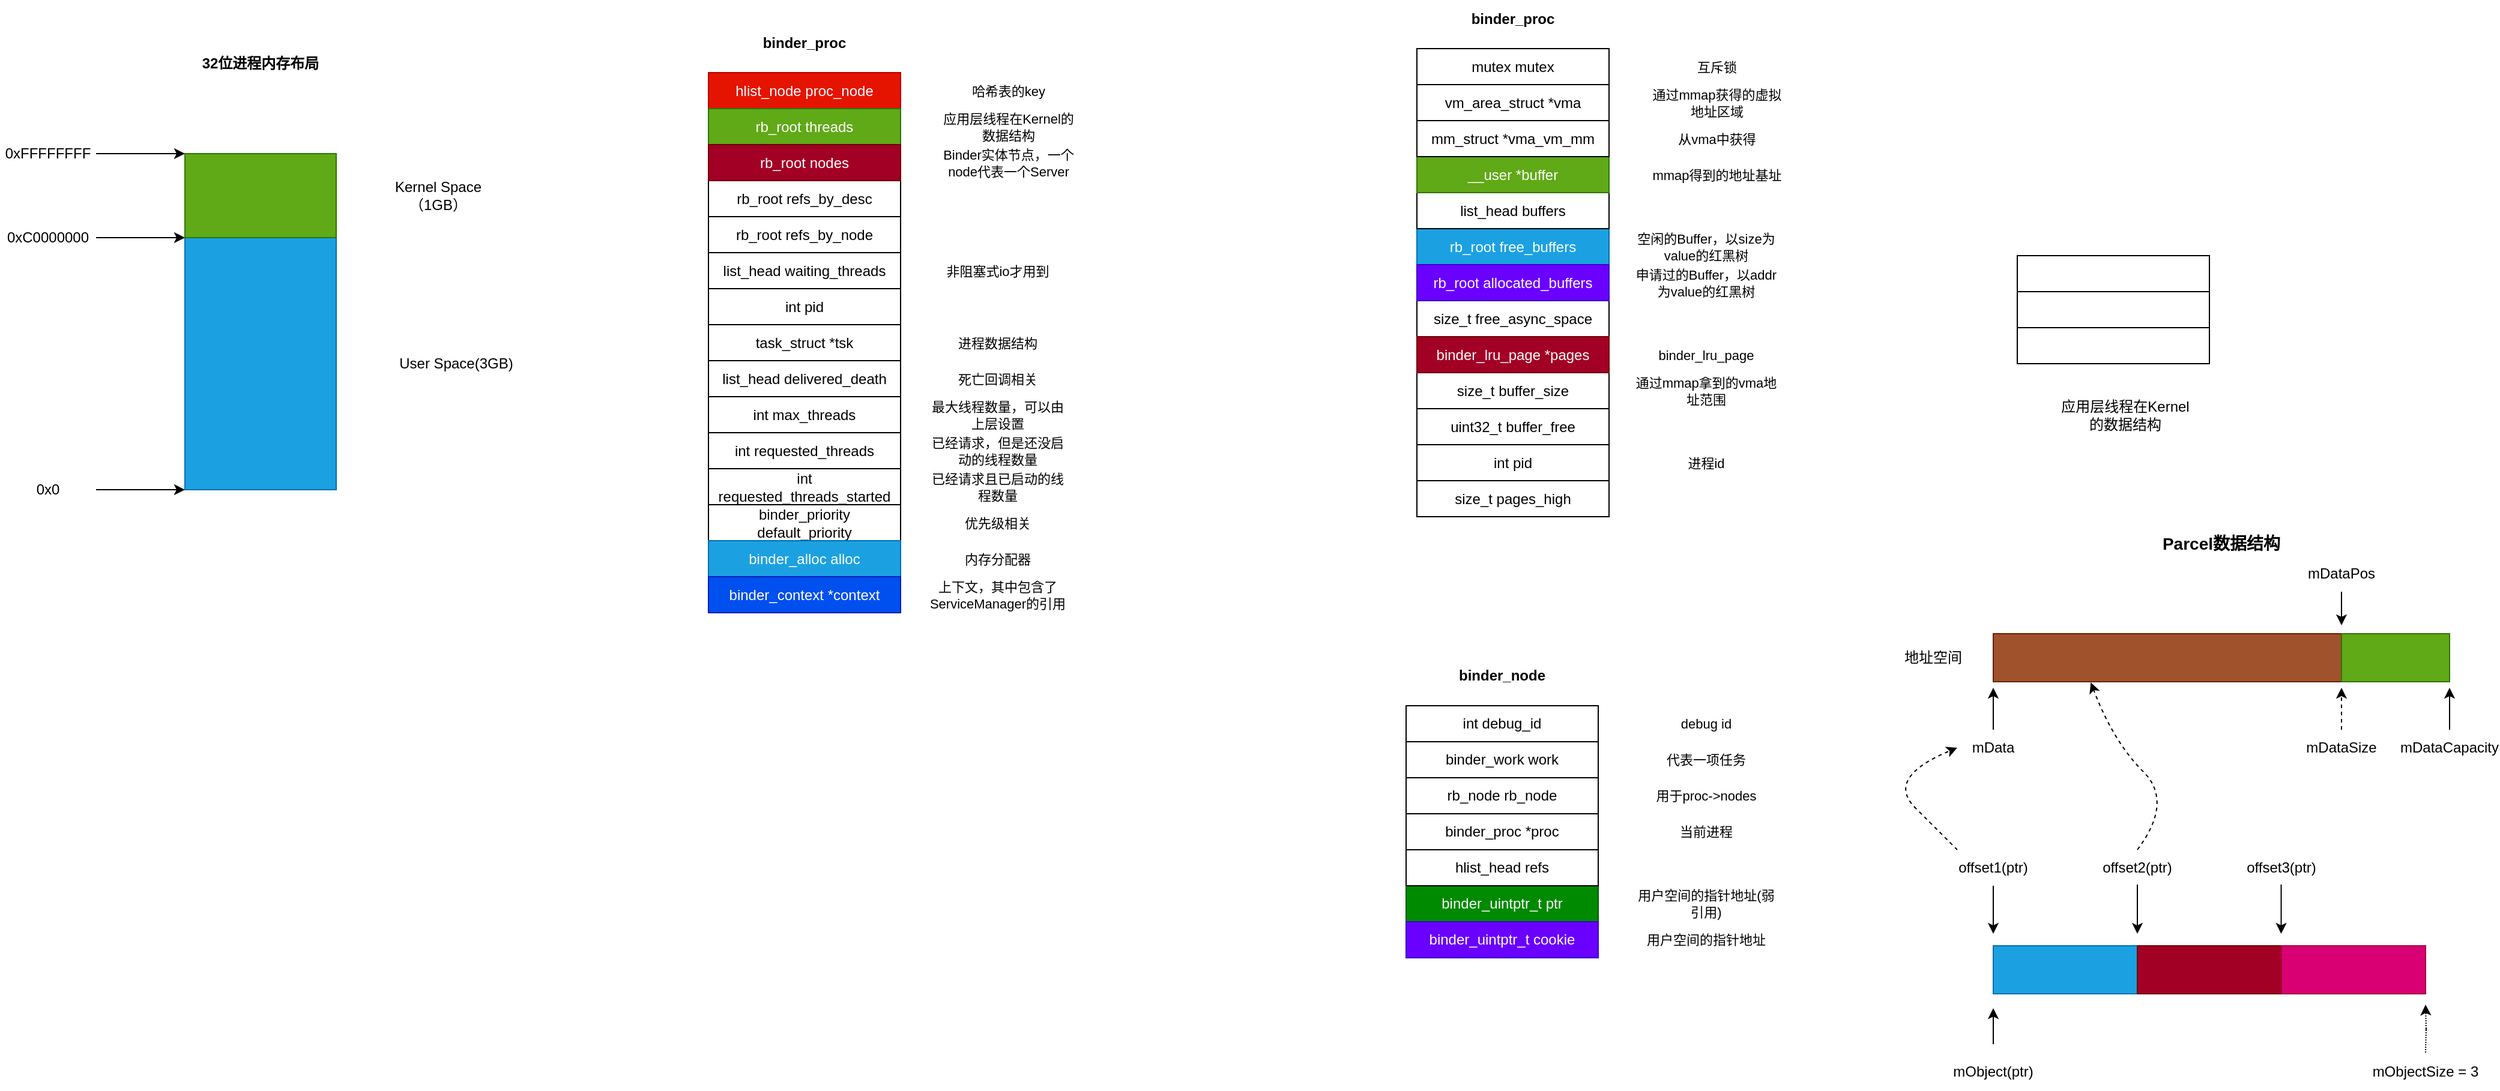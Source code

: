 <mxfile version="20.8.23" type="github">
  <diagram name="第 1 页" id="VdirA_TrU_qkNDLxWXSQ">
    <mxGraphModel dx="1250" dy="661" grid="1" gridSize="10" guides="1" tooltips="1" connect="1" arrows="1" fold="1" page="1" pageScale="1" pageWidth="827" pageHeight="1169" math="0" shadow="0">
      <root>
        <mxCell id="0" />
        <mxCell id="1" parent="0" />
        <mxCell id="vteoiXjWMdSy1sNOXZ3i-1" value="" style="rounded=0;whiteSpace=wrap;html=1;fillColor=#1ba1e2;fontColor=#ffffff;strokeColor=#006EAF;" parent="1" vertex="1">
          <mxGeometry x="294" y="290" width="126" height="210" as="geometry" />
        </mxCell>
        <mxCell id="vteoiXjWMdSy1sNOXZ3i-6" value="" style="rounded=0;whiteSpace=wrap;html=1;fillColor=#60a917;strokeColor=#2D7600;fontColor=#ffffff;" parent="1" vertex="1">
          <mxGeometry x="294" y="220" width="126" height="70" as="geometry" />
        </mxCell>
        <mxCell id="vteoiXjWMdSy1sNOXZ3i-7" value="0x0" style="text;html=1;strokeColor=none;fillColor=none;align=center;verticalAlign=middle;whiteSpace=wrap;rounded=0;" parent="1" vertex="1">
          <mxGeometry x="140" y="485" width="80" height="30" as="geometry" />
        </mxCell>
        <mxCell id="vteoiXjWMdSy1sNOXZ3i-8" value="0xFFFFFFFF" style="text;html=1;strokeColor=none;fillColor=none;align=center;verticalAlign=middle;whiteSpace=wrap;rounded=0;" parent="1" vertex="1">
          <mxGeometry x="140" y="205" width="80" height="30" as="geometry" />
        </mxCell>
        <mxCell id="vteoiXjWMdSy1sNOXZ3i-9" value="0xC0000000" style="text;html=1;strokeColor=none;fillColor=none;align=center;verticalAlign=middle;whiteSpace=wrap;rounded=0;" parent="1" vertex="1">
          <mxGeometry x="140" y="275" width="80" height="30" as="geometry" />
        </mxCell>
        <mxCell id="vteoiXjWMdSy1sNOXZ3i-11" value="" style="endArrow=classic;html=1;rounded=0;entryX=0;entryY=0;entryDx=0;entryDy=0;exitX=1;exitY=0.5;exitDx=0;exitDy=0;" parent="1" source="vteoiXjWMdSy1sNOXZ3i-8" target="vteoiXjWMdSy1sNOXZ3i-6" edge="1">
          <mxGeometry width="50" height="50" relative="1" as="geometry">
            <mxPoint x="240" y="270" as="sourcePoint" />
            <mxPoint x="290" y="220" as="targetPoint" />
          </mxGeometry>
        </mxCell>
        <mxCell id="vteoiXjWMdSy1sNOXZ3i-12" value="" style="endArrow=classic;html=1;rounded=0;entryX=0;entryY=1;entryDx=0;entryDy=0;exitX=1;exitY=0.5;exitDx=0;exitDy=0;" parent="1" source="vteoiXjWMdSy1sNOXZ3i-9" target="vteoiXjWMdSy1sNOXZ3i-6" edge="1">
          <mxGeometry width="50" height="50" relative="1" as="geometry">
            <mxPoint x="170" y="370" as="sourcePoint" />
            <mxPoint x="220" y="320" as="targetPoint" />
          </mxGeometry>
        </mxCell>
        <mxCell id="vteoiXjWMdSy1sNOXZ3i-13" value="" style="endArrow=classic;html=1;rounded=0;entryX=0;entryY=1;entryDx=0;entryDy=0;exitX=1;exitY=0.5;exitDx=0;exitDy=0;" parent="1" source="vteoiXjWMdSy1sNOXZ3i-7" target="vteoiXjWMdSy1sNOXZ3i-1" edge="1">
          <mxGeometry width="50" height="50" relative="1" as="geometry">
            <mxPoint x="230" y="300" as="sourcePoint" />
            <mxPoint x="304" y="300" as="targetPoint" />
          </mxGeometry>
        </mxCell>
        <mxCell id="vteoiXjWMdSy1sNOXZ3i-14" value="Kernel Space（1GB）" style="text;html=1;strokeColor=none;fillColor=none;align=center;verticalAlign=middle;whiteSpace=wrap;rounded=0;" parent="1" vertex="1">
          <mxGeometry x="460" y="240" width="90" height="30" as="geometry" />
        </mxCell>
        <mxCell id="vteoiXjWMdSy1sNOXZ3i-15" value="User Space(3GB)" style="text;html=1;strokeColor=none;fillColor=none;align=center;verticalAlign=middle;whiteSpace=wrap;rounded=0;" parent="1" vertex="1">
          <mxGeometry x="460" y="380" width="120" height="30" as="geometry" />
        </mxCell>
        <mxCell id="vteoiXjWMdSy1sNOXZ3i-16" value="32位进程内存布局" style="text;html=1;strokeColor=none;fillColor=none;align=center;verticalAlign=middle;whiteSpace=wrap;rounded=0;fontStyle=1" parent="1" vertex="1">
          <mxGeometry x="304" y="130" width="106" height="30" as="geometry" />
        </mxCell>
        <mxCell id="vteoiXjWMdSy1sNOXZ3i-18" value="hlist_node proc_node" style="rounded=0;whiteSpace=wrap;html=1;fillColor=#e51400;fontColor=#ffffff;strokeColor=#B20000;" parent="1" vertex="1">
          <mxGeometry x="730" y="152.5" width="160" height="30" as="geometry" />
        </mxCell>
        <mxCell id="vteoiXjWMdSy1sNOXZ3i-19" value="rb_root threads" style="rounded=0;whiteSpace=wrap;html=1;fillColor=#60a917;fontColor=#ffffff;strokeColor=#2D7600;" parent="1" vertex="1">
          <mxGeometry x="730" y="182.5" width="160" height="30" as="geometry" />
        </mxCell>
        <mxCell id="vteoiXjWMdSy1sNOXZ3i-23" value="list_head waiting_threads" style="rounded=0;whiteSpace=wrap;html=1;" parent="1" vertex="1">
          <mxGeometry x="730" y="302.5" width="160" height="30" as="geometry" />
        </mxCell>
        <mxCell id="vteoiXjWMdSy1sNOXZ3i-24" value="rb_root refs_by_node" style="rounded=0;whiteSpace=wrap;html=1;" parent="1" vertex="1">
          <mxGeometry x="730" y="272.5" width="160" height="30" as="geometry" />
        </mxCell>
        <mxCell id="vteoiXjWMdSy1sNOXZ3i-25" value="rb_root refs_by_desc" style="rounded=0;whiteSpace=wrap;html=1;" parent="1" vertex="1">
          <mxGeometry x="730" y="242.5" width="160" height="30" as="geometry" />
        </mxCell>
        <mxCell id="vteoiXjWMdSy1sNOXZ3i-26" value="rb_root nodes" style="rounded=0;whiteSpace=wrap;html=1;fillColor=#a20025;fontColor=#ffffff;strokeColor=#6F0000;" parent="1" vertex="1">
          <mxGeometry x="730" y="212.5" width="160" height="30" as="geometry" />
        </mxCell>
        <mxCell id="vteoiXjWMdSy1sNOXZ3i-40" value="task_struct *tsk" style="rounded=0;whiteSpace=wrap;html=1;" parent="1" vertex="1">
          <mxGeometry x="730" y="362.5" width="160" height="30" as="geometry" />
        </mxCell>
        <mxCell id="vteoiXjWMdSy1sNOXZ3i-41" value="int pid" style="rounded=0;whiteSpace=wrap;html=1;" parent="1" vertex="1">
          <mxGeometry x="730" y="332.5" width="160" height="30" as="geometry" />
        </mxCell>
        <mxCell id="vteoiXjWMdSy1sNOXZ3i-45" value="int max_threads" style="rounded=0;whiteSpace=wrap;html=1;" parent="1" vertex="1">
          <mxGeometry x="730" y="422.5" width="160" height="30" as="geometry" />
        </mxCell>
        <mxCell id="vteoiXjWMdSy1sNOXZ3i-46" value="int requested_threads" style="rounded=0;whiteSpace=wrap;html=1;" parent="1" vertex="1">
          <mxGeometry x="730" y="452.5" width="160" height="30" as="geometry" />
        </mxCell>
        <mxCell id="vteoiXjWMdSy1sNOXZ3i-47" value="list_head delivered_death" style="rounded=0;whiteSpace=wrap;html=1;" parent="1" vertex="1">
          <mxGeometry x="730" y="392.5" width="160" height="30" as="geometry" />
        </mxCell>
        <mxCell id="vteoiXjWMdSy1sNOXZ3i-48" value="binder_priority default_priority" style="rounded=0;whiteSpace=wrap;html=1;" parent="1" vertex="1">
          <mxGeometry x="730" y="512.5" width="160" height="30" as="geometry" />
        </mxCell>
        <mxCell id="vteoiXjWMdSy1sNOXZ3i-49" value="binder_alloc alloc" style="rounded=0;whiteSpace=wrap;html=1;fillColor=#1ba1e2;fontColor=#ffffff;strokeColor=#006EAF;" parent="1" vertex="1">
          <mxGeometry x="730" y="542.5" width="160" height="30" as="geometry" />
        </mxCell>
        <mxCell id="vteoiXjWMdSy1sNOXZ3i-50" value="int requested_threads_started" style="rounded=0;whiteSpace=wrap;html=1;" parent="1" vertex="1">
          <mxGeometry x="730" y="482.5" width="160" height="30" as="geometry" />
        </mxCell>
        <mxCell id="vteoiXjWMdSy1sNOXZ3i-54" value="" style="rounded=0;whiteSpace=wrap;html=1;" parent="1" vertex="1">
          <mxGeometry x="1820" y="335" width="160" height="30" as="geometry" />
        </mxCell>
        <mxCell id="vteoiXjWMdSy1sNOXZ3i-55" value="" style="rounded=0;whiteSpace=wrap;html=1;" parent="1" vertex="1">
          <mxGeometry x="1820" y="365" width="160" height="30" as="geometry" />
        </mxCell>
        <mxCell id="vteoiXjWMdSy1sNOXZ3i-56" value="" style="rounded=0;whiteSpace=wrap;html=1;" parent="1" vertex="1">
          <mxGeometry x="1820" y="305" width="160" height="30" as="geometry" />
        </mxCell>
        <mxCell id="vteoiXjWMdSy1sNOXZ3i-59" value="binder_context *context" style="rounded=0;whiteSpace=wrap;html=1;fillColor=#0050ef;fontColor=#ffffff;strokeColor=#001DBC;" parent="1" vertex="1">
          <mxGeometry x="730" y="572.5" width="160" height="30" as="geometry" />
        </mxCell>
        <mxCell id="vteoiXjWMdSy1sNOXZ3i-60" value="binder_proc" style="text;html=1;strokeColor=none;fillColor=none;align=center;verticalAlign=middle;whiteSpace=wrap;rounded=0;fontStyle=1" parent="1" vertex="1">
          <mxGeometry x="780" y="112.5" width="60" height="30" as="geometry" />
        </mxCell>
        <mxCell id="vteoiXjWMdSy1sNOXZ3i-61" value="哈希表的key" style="text;html=1;strokeColor=none;fillColor=none;align=center;verticalAlign=middle;whiteSpace=wrap;rounded=0;fontSize=11;" parent="1" vertex="1">
          <mxGeometry x="920" y="152.5" width="120" height="30" as="geometry" />
        </mxCell>
        <mxCell id="vteoiXjWMdSy1sNOXZ3i-63" value="应用层线程在Kernel的数据结构" style="text;html=1;strokeColor=none;fillColor=none;align=center;verticalAlign=middle;whiteSpace=wrap;rounded=0;fontSize=11;" parent="1" vertex="1">
          <mxGeometry x="920" y="182.5" width="120" height="30" as="geometry" />
        </mxCell>
        <mxCell id="vteoiXjWMdSy1sNOXZ3i-66" value="应用层线程在Kernel的数据结构" style="text;html=1;strokeColor=none;fillColor=none;align=center;verticalAlign=middle;whiteSpace=wrap;rounded=0;" parent="1" vertex="1">
          <mxGeometry x="1850" y="422.5" width="120" height="30" as="geometry" />
        </mxCell>
        <mxCell id="vteoiXjWMdSy1sNOXZ3i-67" value="Binder实体节点，一个node代表一个Server" style="text;html=1;strokeColor=none;fillColor=none;align=center;verticalAlign=middle;whiteSpace=wrap;rounded=0;fontSize=11;" parent="1" vertex="1">
          <mxGeometry x="920" y="212.5" width="120" height="30" as="geometry" />
        </mxCell>
        <mxCell id="vteoiXjWMdSy1sNOXZ3i-68" value="非阻塞式io才用到" style="text;html=1;strokeColor=none;fillColor=none;align=center;verticalAlign=middle;whiteSpace=wrap;rounded=0;fontSize=11;" parent="1" vertex="1">
          <mxGeometry x="911" y="302.5" width="120" height="30" as="geometry" />
        </mxCell>
        <mxCell id="vteoiXjWMdSy1sNOXZ3i-69" value="进程数据结构" style="text;html=1;strokeColor=none;fillColor=none;align=center;verticalAlign=middle;whiteSpace=wrap;rounded=0;fontSize=11;" parent="1" vertex="1">
          <mxGeometry x="911" y="362.5" width="120" height="30" as="geometry" />
        </mxCell>
        <mxCell id="vteoiXjWMdSy1sNOXZ3i-70" value="死亡回调相关" style="text;html=1;strokeColor=none;fillColor=none;align=center;verticalAlign=middle;whiteSpace=wrap;rounded=0;fontSize=11;" parent="1" vertex="1">
          <mxGeometry x="911" y="392.5" width="120" height="30" as="geometry" />
        </mxCell>
        <mxCell id="vteoiXjWMdSy1sNOXZ3i-71" value="最大线程数量，可以由上层设置" style="text;html=1;strokeColor=none;fillColor=none;align=center;verticalAlign=middle;whiteSpace=wrap;rounded=0;fontSize=11;" parent="1" vertex="1">
          <mxGeometry x="911" y="422.5" width="120" height="30" as="geometry" />
        </mxCell>
        <mxCell id="vteoiXjWMdSy1sNOXZ3i-73" value="已经请求且已启动的线程数量" style="text;html=1;strokeColor=none;fillColor=none;align=center;verticalAlign=middle;whiteSpace=wrap;rounded=0;fontSize=11;" parent="1" vertex="1">
          <mxGeometry x="911" y="482.5" width="120" height="30" as="geometry" />
        </mxCell>
        <mxCell id="vteoiXjWMdSy1sNOXZ3i-74" value="已经请求，但是还没启动的线程数量" style="text;html=1;strokeColor=none;fillColor=none;align=center;verticalAlign=middle;whiteSpace=wrap;rounded=0;fontSize=11;" parent="1" vertex="1">
          <mxGeometry x="911" y="452.5" width="120" height="30" as="geometry" />
        </mxCell>
        <mxCell id="vteoiXjWMdSy1sNOXZ3i-75" value="内存分配器" style="text;html=1;strokeColor=none;fillColor=none;align=center;verticalAlign=middle;whiteSpace=wrap;rounded=0;fontSize=11;" parent="1" vertex="1">
          <mxGeometry x="911" y="542.5" width="120" height="30" as="geometry" />
        </mxCell>
        <mxCell id="vteoiXjWMdSy1sNOXZ3i-76" value="优先级相关" style="text;html=1;strokeColor=none;fillColor=none;align=center;verticalAlign=middle;whiteSpace=wrap;rounded=0;fontSize=11;" parent="1" vertex="1">
          <mxGeometry x="911" y="512.5" width="120" height="30" as="geometry" />
        </mxCell>
        <mxCell id="vteoiXjWMdSy1sNOXZ3i-77" value="mutex mutex" style="rounded=0;whiteSpace=wrap;html=1;" parent="1" vertex="1">
          <mxGeometry x="1320" y="132.5" width="160" height="30" as="geometry" />
        </mxCell>
        <mxCell id="vteoiXjWMdSy1sNOXZ3i-78" value="vm_area_struct *vma" style="rounded=0;whiteSpace=wrap;html=1;" parent="1" vertex="1">
          <mxGeometry x="1320" y="162.5" width="160" height="30" as="geometry" />
        </mxCell>
        <mxCell id="vteoiXjWMdSy1sNOXZ3i-79" value="rb_root free_buffers" style="rounded=0;whiteSpace=wrap;html=1;fillColor=#1ba1e2;fontColor=#ffffff;strokeColor=#006EAF;" parent="1" vertex="1">
          <mxGeometry x="1320" y="282.5" width="160" height="30" as="geometry" />
        </mxCell>
        <mxCell id="vteoiXjWMdSy1sNOXZ3i-80" value="list_head buffers" style="rounded=0;whiteSpace=wrap;html=1;" parent="1" vertex="1">
          <mxGeometry x="1320" y="252.5" width="160" height="30" as="geometry" />
        </mxCell>
        <mxCell id="vteoiXjWMdSy1sNOXZ3i-81" value="__user *buffer" style="rounded=0;whiteSpace=wrap;html=1;fillColor=#60a917;fontColor=#ffffff;strokeColor=#2D7600;" parent="1" vertex="1">
          <mxGeometry x="1320" y="222.5" width="160" height="30" as="geometry" />
        </mxCell>
        <mxCell id="vteoiXjWMdSy1sNOXZ3i-82" value="mm_struct *vma_vm_mm" style="rounded=0;whiteSpace=wrap;html=1;" parent="1" vertex="1">
          <mxGeometry x="1320" y="192.5" width="160" height="30" as="geometry" />
        </mxCell>
        <mxCell id="vteoiXjWMdSy1sNOXZ3i-83" value="size_t free_async_space" style="rounded=0;whiteSpace=wrap;html=1;" parent="1" vertex="1">
          <mxGeometry x="1320" y="342.5" width="160" height="30" as="geometry" />
        </mxCell>
        <mxCell id="vteoiXjWMdSy1sNOXZ3i-84" value="rb_root allocated_buffers" style="rounded=0;whiteSpace=wrap;html=1;fillColor=#6a00ff;fontColor=#ffffff;strokeColor=#3700CC;" parent="1" vertex="1">
          <mxGeometry x="1320" y="312.5" width="160" height="30" as="geometry" />
        </mxCell>
        <mxCell id="vteoiXjWMdSy1sNOXZ3i-85" value="size_t buffer_size" style="rounded=0;whiteSpace=wrap;html=1;" parent="1" vertex="1">
          <mxGeometry x="1320" y="402.5" width="160" height="30" as="geometry" />
        </mxCell>
        <mxCell id="vteoiXjWMdSy1sNOXZ3i-86" value="uint32_t buffer_free" style="rounded=0;whiteSpace=wrap;html=1;" parent="1" vertex="1">
          <mxGeometry x="1320" y="432.5" width="160" height="30" as="geometry" />
        </mxCell>
        <mxCell id="vteoiXjWMdSy1sNOXZ3i-87" value="binder_lru_page *pages" style="rounded=0;whiteSpace=wrap;html=1;fillColor=#a20025;fontColor=#ffffff;strokeColor=#6F0000;" parent="1" vertex="1">
          <mxGeometry x="1320" y="372.5" width="160" height="30" as="geometry" />
        </mxCell>
        <mxCell id="vteoiXjWMdSy1sNOXZ3i-88" value="size_t pages_high" style="rounded=0;whiteSpace=wrap;html=1;" parent="1" vertex="1">
          <mxGeometry x="1320" y="492.5" width="160" height="30" as="geometry" />
        </mxCell>
        <mxCell id="vteoiXjWMdSy1sNOXZ3i-90" value="int pid" style="rounded=0;whiteSpace=wrap;html=1;" parent="1" vertex="1">
          <mxGeometry x="1320" y="462.5" width="160" height="30" as="geometry" />
        </mxCell>
        <mxCell id="vteoiXjWMdSy1sNOXZ3i-94" value="binder_proc" style="text;html=1;strokeColor=none;fillColor=none;align=center;verticalAlign=middle;whiteSpace=wrap;rounded=0;fontStyle=1" parent="1" vertex="1">
          <mxGeometry x="1370" y="92.5" width="60" height="30" as="geometry" />
        </mxCell>
        <mxCell id="vteoiXjWMdSy1sNOXZ3i-95" value="互斥锁" style="text;html=1;strokeColor=none;fillColor=none;align=center;verticalAlign=middle;whiteSpace=wrap;rounded=0;fontSize=11;" parent="1" vertex="1">
          <mxGeometry x="1510" y="132.5" width="120" height="30" as="geometry" />
        </mxCell>
        <mxCell id="vteoiXjWMdSy1sNOXZ3i-96" value="通过mmap获得的虚拟地址区域" style="text;html=1;strokeColor=none;fillColor=none;align=center;verticalAlign=middle;whiteSpace=wrap;rounded=0;fontSize=11;" parent="1" vertex="1">
          <mxGeometry x="1510" y="162.5" width="120" height="30" as="geometry" />
        </mxCell>
        <mxCell id="vteoiXjWMdSy1sNOXZ3i-97" value="从vma中获得" style="text;html=1;strokeColor=none;fillColor=none;align=center;verticalAlign=middle;whiteSpace=wrap;rounded=0;fontSize=11;" parent="1" vertex="1">
          <mxGeometry x="1510" y="192.5" width="120" height="30" as="geometry" />
        </mxCell>
        <mxCell id="vteoiXjWMdSy1sNOXZ3i-98" value="空闲的Buffer，以size为value的红黑树" style="text;html=1;strokeColor=none;fillColor=none;align=center;verticalAlign=middle;whiteSpace=wrap;rounded=0;fontSize=11;" parent="1" vertex="1">
          <mxGeometry x="1501" y="282.5" width="120" height="30" as="geometry" />
        </mxCell>
        <mxCell id="vteoiXjWMdSy1sNOXZ3i-100" value="binder_lru_page" style="text;html=1;strokeColor=none;fillColor=none;align=center;verticalAlign=middle;whiteSpace=wrap;rounded=0;fontSize=11;" parent="1" vertex="1">
          <mxGeometry x="1501" y="372.5" width="120" height="30" as="geometry" />
        </mxCell>
        <mxCell id="vteoiXjWMdSy1sNOXZ3i-101" value="通过mmap拿到的vma地址范围" style="text;html=1;strokeColor=none;fillColor=none;align=center;verticalAlign=middle;whiteSpace=wrap;rounded=0;fontSize=11;" parent="1" vertex="1">
          <mxGeometry x="1501" y="402.5" width="120" height="30" as="geometry" />
        </mxCell>
        <mxCell id="vteoiXjWMdSy1sNOXZ3i-102" value="进程id" style="text;html=1;strokeColor=none;fillColor=none;align=center;verticalAlign=middle;whiteSpace=wrap;rounded=0;fontSize=11;" parent="1" vertex="1">
          <mxGeometry x="1501" y="462.5" width="120" height="30" as="geometry" />
        </mxCell>
        <mxCell id="vteoiXjWMdSy1sNOXZ3i-106" value="上下文，其中包含了ServiceManager的引用" style="text;html=1;strokeColor=none;fillColor=none;align=center;verticalAlign=middle;whiteSpace=wrap;rounded=0;fontSize=11;" parent="1" vertex="1">
          <mxGeometry x="911" y="572.5" width="120" height="30" as="geometry" />
        </mxCell>
        <mxCell id="RzsHH43f9S2p3S7kqBoZ-1" value="mmap得到的地址基址" style="text;html=1;strokeColor=none;fillColor=none;align=center;verticalAlign=middle;whiteSpace=wrap;rounded=0;fontSize=11;" parent="1" vertex="1">
          <mxGeometry x="1510" y="222.5" width="120" height="30" as="geometry" />
        </mxCell>
        <mxCell id="RzsHH43f9S2p3S7kqBoZ-3" value="申请过的Buffer，以addr为value的红黑树" style="text;html=1;strokeColor=none;fillColor=none;align=center;verticalAlign=middle;whiteSpace=wrap;rounded=0;fontSize=11;" parent="1" vertex="1">
          <mxGeometry x="1501" y="312.5" width="120" height="30" as="geometry" />
        </mxCell>
        <mxCell id="tr5PVfJq4yvQoW6cfHFi-1" value="int debug_id" style="rounded=0;whiteSpace=wrap;html=1;" vertex="1" parent="1">
          <mxGeometry x="1311" y="680" width="160" height="30" as="geometry" />
        </mxCell>
        <mxCell id="tr5PVfJq4yvQoW6cfHFi-2" value="binder_work work" style="rounded=0;whiteSpace=wrap;html=1;" vertex="1" parent="1">
          <mxGeometry x="1311" y="710" width="160" height="30" as="geometry" />
        </mxCell>
        <mxCell id="tr5PVfJq4yvQoW6cfHFi-3" value="binder_uintptr_t ptr" style="rounded=0;whiteSpace=wrap;html=1;fillColor=#008a00;fontColor=#ffffff;strokeColor=#005700;" vertex="1" parent="1">
          <mxGeometry x="1311" y="830" width="160" height="30" as="geometry" />
        </mxCell>
        <mxCell id="tr5PVfJq4yvQoW6cfHFi-4" value="hlist_head refs" style="rounded=0;whiteSpace=wrap;html=1;" vertex="1" parent="1">
          <mxGeometry x="1311" y="800" width="160" height="30" as="geometry" />
        </mxCell>
        <mxCell id="tr5PVfJq4yvQoW6cfHFi-5" value="binder_proc *proc" style="rounded=0;whiteSpace=wrap;html=1;" vertex="1" parent="1">
          <mxGeometry x="1311" y="770" width="160" height="30" as="geometry" />
        </mxCell>
        <mxCell id="tr5PVfJq4yvQoW6cfHFi-6" value="rb_node rb_node" style="rounded=0;whiteSpace=wrap;html=1;" vertex="1" parent="1">
          <mxGeometry x="1311" y="740" width="160" height="30" as="geometry" />
        </mxCell>
        <mxCell id="tr5PVfJq4yvQoW6cfHFi-8" value="binder_uintptr_t cookie" style="rounded=0;whiteSpace=wrap;html=1;fillColor=#6a00ff;fontColor=#ffffff;strokeColor=#3700CC;" vertex="1" parent="1">
          <mxGeometry x="1311" y="860" width="160" height="30" as="geometry" />
        </mxCell>
        <mxCell id="tr5PVfJq4yvQoW6cfHFi-14" value="&lt;div&gt;binder_node&lt;/div&gt;" style="text;html=1;strokeColor=none;fillColor=none;align=center;verticalAlign=middle;whiteSpace=wrap;rounded=0;fontStyle=1" vertex="1" parent="1">
          <mxGeometry x="1361" y="640" width="60" height="30" as="geometry" />
        </mxCell>
        <mxCell id="tr5PVfJq4yvQoW6cfHFi-15" value="debug id" style="text;html=1;strokeColor=none;fillColor=none;align=center;verticalAlign=middle;whiteSpace=wrap;rounded=0;fontSize=11;" vertex="1" parent="1">
          <mxGeometry x="1501" y="680" width="120" height="30" as="geometry" />
        </mxCell>
        <mxCell id="tr5PVfJq4yvQoW6cfHFi-16" value="代表一项任务" style="text;html=1;strokeColor=none;fillColor=none;align=center;verticalAlign=middle;whiteSpace=wrap;rounded=0;fontSize=11;" vertex="1" parent="1">
          <mxGeometry x="1501" y="710" width="120" height="30" as="geometry" />
        </mxCell>
        <mxCell id="tr5PVfJq4yvQoW6cfHFi-17" value="用于proc-&amp;gt;nodes" style="text;html=1;strokeColor=none;fillColor=none;align=center;verticalAlign=middle;whiteSpace=wrap;rounded=0;fontSize=11;" vertex="1" parent="1">
          <mxGeometry x="1501" y="740" width="120" height="30" as="geometry" />
        </mxCell>
        <mxCell id="tr5PVfJq4yvQoW6cfHFi-22" value="当前进程" style="text;html=1;strokeColor=none;fillColor=none;align=center;verticalAlign=middle;whiteSpace=wrap;rounded=0;fontSize=11;" vertex="1" parent="1">
          <mxGeometry x="1501" y="770" width="120" height="30" as="geometry" />
        </mxCell>
        <mxCell id="tr5PVfJq4yvQoW6cfHFi-28" value="用户空间的指针地址(弱引用)" style="text;html=1;strokeColor=none;fillColor=none;align=center;verticalAlign=middle;whiteSpace=wrap;rounded=0;fontSize=11;" vertex="1" parent="1">
          <mxGeometry x="1501" y="830" width="120" height="30" as="geometry" />
        </mxCell>
        <mxCell id="tr5PVfJq4yvQoW6cfHFi-30" value="用户空间的指针地址" style="text;html=1;strokeColor=none;fillColor=none;align=center;verticalAlign=middle;whiteSpace=wrap;rounded=0;fontSize=11;" vertex="1" parent="1">
          <mxGeometry x="1501" y="860" width="120" height="30" as="geometry" />
        </mxCell>
        <mxCell id="tr5PVfJq4yvQoW6cfHFi-31" value="" style="rounded=0;whiteSpace=wrap;html=1;fillColor=#a0522d;fontColor=#ffffff;strokeColor=#6D1F00;" vertex="1" parent="1">
          <mxGeometry x="1800" y="620" width="290" height="40" as="geometry" />
        </mxCell>
        <mxCell id="tr5PVfJq4yvQoW6cfHFi-32" value="" style="rounded=0;whiteSpace=wrap;html=1;fillColor=#1ba1e2;fontColor=#ffffff;strokeColor=#006EAF;" vertex="1" parent="1">
          <mxGeometry x="1800" y="880" width="120" height="40" as="geometry" />
        </mxCell>
        <mxCell id="tr5PVfJq4yvQoW6cfHFi-33" value="" style="rounded=0;whiteSpace=wrap;html=1;fillColor=#60a917;fontColor=#ffffff;strokeColor=#2D7600;" vertex="1" parent="1">
          <mxGeometry x="2090" y="620" width="90" height="40" as="geometry" />
        </mxCell>
        <mxCell id="tr5PVfJq4yvQoW6cfHFi-34" value="" style="rounded=0;whiteSpace=wrap;html=1;fillColor=#a20025;fontColor=#ffffff;strokeColor=#6F0000;" vertex="1" parent="1">
          <mxGeometry x="1920" y="880" width="120" height="40" as="geometry" />
        </mxCell>
        <mxCell id="tr5PVfJq4yvQoW6cfHFi-35" value="" style="rounded=0;whiteSpace=wrap;html=1;fillColor=#d80073;fontColor=#ffffff;strokeColor=#A50040;" vertex="1" parent="1">
          <mxGeometry x="2040" y="880" width="120" height="40" as="geometry" />
        </mxCell>
        <mxCell id="tr5PVfJq4yvQoW6cfHFi-37" value="mObject(ptr)" style="text;html=1;strokeColor=none;fillColor=none;align=center;verticalAlign=middle;whiteSpace=wrap;rounded=0;" vertex="1" parent="1">
          <mxGeometry x="1770" y="970" width="60" height="30" as="geometry" />
        </mxCell>
        <mxCell id="tr5PVfJq4yvQoW6cfHFi-38" value="" style="endArrow=classic;html=1;rounded=0;exitX=0.5;exitY=0;exitDx=0;exitDy=0;" edge="1" parent="1">
          <mxGeometry width="50" height="50" relative="1" as="geometry">
            <mxPoint x="1800" y="962" as="sourcePoint" />
            <mxPoint x="1800" y="932" as="targetPoint" />
          </mxGeometry>
        </mxCell>
        <mxCell id="tr5PVfJq4yvQoW6cfHFi-39" value="offset1(ptr)" style="text;html=1;strokeColor=none;fillColor=none;align=center;verticalAlign=middle;whiteSpace=wrap;rounded=0;" vertex="1" parent="1">
          <mxGeometry x="1770" y="800" width="60" height="30" as="geometry" />
        </mxCell>
        <mxCell id="tr5PVfJq4yvQoW6cfHFi-41" value="offset2(ptr)" style="text;html=1;strokeColor=none;fillColor=none;align=center;verticalAlign=middle;whiteSpace=wrap;rounded=0;" vertex="1" parent="1">
          <mxGeometry x="1890" y="800" width="60" height="30" as="geometry" />
        </mxCell>
        <mxCell id="tr5PVfJq4yvQoW6cfHFi-42" value="offset3(ptr)" style="text;html=1;strokeColor=none;fillColor=none;align=center;verticalAlign=middle;whiteSpace=wrap;rounded=0;" vertex="1" parent="1">
          <mxGeometry x="2010" y="800" width="60" height="30" as="geometry" />
        </mxCell>
        <mxCell id="tr5PVfJq4yvQoW6cfHFi-45" value="" style="endArrow=classic;html=1;rounded=0;exitX=0.5;exitY=1;exitDx=0;exitDy=0;entryX=0;entryY=0;entryDx=0;entryDy=0;" edge="1" parent="1" source="tr5PVfJq4yvQoW6cfHFi-39">
          <mxGeometry width="50" height="50" relative="1" as="geometry">
            <mxPoint x="1800" y="820" as="sourcePoint" />
            <mxPoint x="1800" y="870" as="targetPoint" />
          </mxGeometry>
        </mxCell>
        <mxCell id="tr5PVfJq4yvQoW6cfHFi-46" value="" style="endArrow=classic;html=1;rounded=0;exitX=0.5;exitY=1;exitDx=0;exitDy=0;entryX=1;entryY=0;entryDx=0;entryDy=0;" edge="1" parent="1">
          <mxGeometry width="50" height="50" relative="1" as="geometry">
            <mxPoint x="1920" y="829.0" as="sourcePoint" />
            <mxPoint x="1920" y="870" as="targetPoint" />
          </mxGeometry>
        </mxCell>
        <mxCell id="tr5PVfJq4yvQoW6cfHFi-47" value="" style="endArrow=classic;html=1;rounded=0;exitX=0.5;exitY=1;exitDx=0;exitDy=0;entryX=1;entryY=0;entryDx=0;entryDy=0;" edge="1" parent="1">
          <mxGeometry width="50" height="50" relative="1" as="geometry">
            <mxPoint x="2039.77" y="829.0" as="sourcePoint" />
            <mxPoint x="2039.77" y="870" as="targetPoint" />
          </mxGeometry>
        </mxCell>
        <mxCell id="tr5PVfJq4yvQoW6cfHFi-51" style="edgeStyle=orthogonalEdgeStyle;rounded=0;orthogonalLoop=1;jettySize=auto;html=1;entryX=0;entryY=0;entryDx=0;entryDy=0;exitX=0.5;exitY=1;exitDx=0;exitDy=0;" edge="1" parent="1" source="tr5PVfJq4yvQoW6cfHFi-48">
          <mxGeometry relative="1" as="geometry">
            <mxPoint x="2090" y="580" as="sourcePoint" />
            <mxPoint x="2090" y="613" as="targetPoint" />
          </mxGeometry>
        </mxCell>
        <mxCell id="tr5PVfJq4yvQoW6cfHFi-48" value="mDataPos" style="text;html=1;strokeColor=none;fillColor=none;align=center;verticalAlign=middle;whiteSpace=wrap;rounded=0;" vertex="1" parent="1">
          <mxGeometry x="2060" y="555" width="60" height="30" as="geometry" />
        </mxCell>
        <mxCell id="tr5PVfJq4yvQoW6cfHFi-49" value="mData" style="text;html=1;strokeColor=none;fillColor=none;align=center;verticalAlign=middle;whiteSpace=wrap;rounded=0;" vertex="1" parent="1">
          <mxGeometry x="1770" y="700" width="60" height="30" as="geometry" />
        </mxCell>
        <mxCell id="tr5PVfJq4yvQoW6cfHFi-50" value="" style="endArrow=classic;html=1;rounded=0;entryX=0;entryY=1;entryDx=0;entryDy=0;exitX=0.5;exitY=0;exitDx=0;exitDy=0;" edge="1" parent="1" source="tr5PVfJq4yvQoW6cfHFi-49">
          <mxGeometry width="50" height="50" relative="1" as="geometry">
            <mxPoint x="1800" y="705" as="sourcePoint" />
            <mxPoint x="1800" y="665" as="targetPoint" />
          </mxGeometry>
        </mxCell>
        <mxCell id="tr5PVfJq4yvQoW6cfHFi-52" value="mDataCapacity" style="text;html=1;strokeColor=none;fillColor=none;align=center;verticalAlign=middle;whiteSpace=wrap;rounded=0;" vertex="1" parent="1">
          <mxGeometry x="2150" y="700" width="60" height="30" as="geometry" />
        </mxCell>
        <mxCell id="tr5PVfJq4yvQoW6cfHFi-54" value="" style="endArrow=classic;html=1;rounded=0;entryX=1;entryY=1;entryDx=0;entryDy=0;exitX=0.5;exitY=0;exitDx=0;exitDy=0;" edge="1" parent="1" source="tr5PVfJq4yvQoW6cfHFi-52">
          <mxGeometry width="50" height="50" relative="1" as="geometry">
            <mxPoint x="2180" y="705" as="sourcePoint" />
            <mxPoint x="2180" y="665" as="targetPoint" />
          </mxGeometry>
        </mxCell>
        <mxCell id="tr5PVfJq4yvQoW6cfHFi-55" value="mDataSize" style="text;html=1;strokeColor=none;fillColor=none;align=center;verticalAlign=middle;whiteSpace=wrap;rounded=0;" vertex="1" parent="1">
          <mxGeometry x="2060" y="700" width="60" height="30" as="geometry" />
        </mxCell>
        <mxCell id="tr5PVfJq4yvQoW6cfHFi-56" value="" style="endArrow=classic;html=1;rounded=0;entryX=0;entryY=1;entryDx=0;entryDy=0;exitX=0.5;exitY=0;exitDx=0;exitDy=0;dashed=1;" edge="1" parent="1" source="tr5PVfJq4yvQoW6cfHFi-55">
          <mxGeometry width="50" height="50" relative="1" as="geometry">
            <mxPoint x="2090" y="705" as="sourcePoint" />
            <mxPoint x="2090" y="665" as="targetPoint" />
          </mxGeometry>
        </mxCell>
        <mxCell id="tr5PVfJq4yvQoW6cfHFi-58" value="" style="curved=1;endArrow=classic;html=1;rounded=0;dashed=1;exitX=0;exitY=0;exitDx=0;exitDy=0;entryX=0;entryY=0.5;entryDx=0;entryDy=0;" edge="1" parent="1" source="tr5PVfJq4yvQoW6cfHFi-39" target="tr5PVfJq4yvQoW6cfHFi-49">
          <mxGeometry width="50" height="50" relative="1" as="geometry">
            <mxPoint x="1750" y="800" as="sourcePoint" />
            <mxPoint x="1760" y="740" as="targetPoint" />
            <Array as="points">
              <mxPoint x="1760" y="790" />
              <mxPoint x="1710" y="740" />
            </Array>
          </mxGeometry>
        </mxCell>
        <mxCell id="tr5PVfJq4yvQoW6cfHFi-59" value="" style="curved=1;endArrow=classic;html=1;rounded=0;dashed=1;exitX=0.5;exitY=0;exitDx=0;exitDy=0;entryX=0.28;entryY=1.015;entryDx=0;entryDy=0;entryPerimeter=0;" edge="1" parent="1" source="tr5PVfJq4yvQoW6cfHFi-41" target="tr5PVfJq4yvQoW6cfHFi-31">
          <mxGeometry width="50" height="50" relative="1" as="geometry">
            <mxPoint x="1900" y="760" as="sourcePoint" />
            <mxPoint x="1950" y="710" as="targetPoint" />
            <Array as="points">
              <mxPoint x="1950" y="760" />
              <mxPoint x="1900" y="710" />
            </Array>
          </mxGeometry>
        </mxCell>
        <mxCell id="tr5PVfJq4yvQoW6cfHFi-61" value="地址空间" style="text;html=1;strokeColor=none;fillColor=none;align=center;verticalAlign=middle;whiteSpace=wrap;rounded=0;" vertex="1" parent="1">
          <mxGeometry x="1720" y="625" width="60" height="30" as="geometry" />
        </mxCell>
        <mxCell id="tr5PVfJq4yvQoW6cfHFi-64" style="edgeStyle=orthogonalEdgeStyle;rounded=0;orthogonalLoop=1;jettySize=auto;html=1;exitX=0.5;exitY=0;exitDx=0;exitDy=0;dashed=1;dashPattern=1 1;" edge="1" parent="1">
          <mxGeometry relative="1" as="geometry">
            <mxPoint x="2160" y="929" as="targetPoint" />
            <mxPoint x="2160" y="969" as="sourcePoint" />
          </mxGeometry>
        </mxCell>
        <mxCell id="tr5PVfJq4yvQoW6cfHFi-63" value="mObjectSize = 3" style="text;html=1;strokeColor=none;fillColor=none;align=center;verticalAlign=middle;whiteSpace=wrap;rounded=0;" vertex="1" parent="1">
          <mxGeometry x="2110" y="970" width="100" height="30" as="geometry" />
        </mxCell>
        <mxCell id="tr5PVfJq4yvQoW6cfHFi-65" value="Parcel数据结构" style="text;html=1;strokeColor=none;fillColor=none;align=center;verticalAlign=middle;whiteSpace=wrap;rounded=0;fontSize=14;fontStyle=1" vertex="1" parent="1">
          <mxGeometry x="1930" y="530" width="120" height="30" as="geometry" />
        </mxCell>
      </root>
    </mxGraphModel>
  </diagram>
</mxfile>

